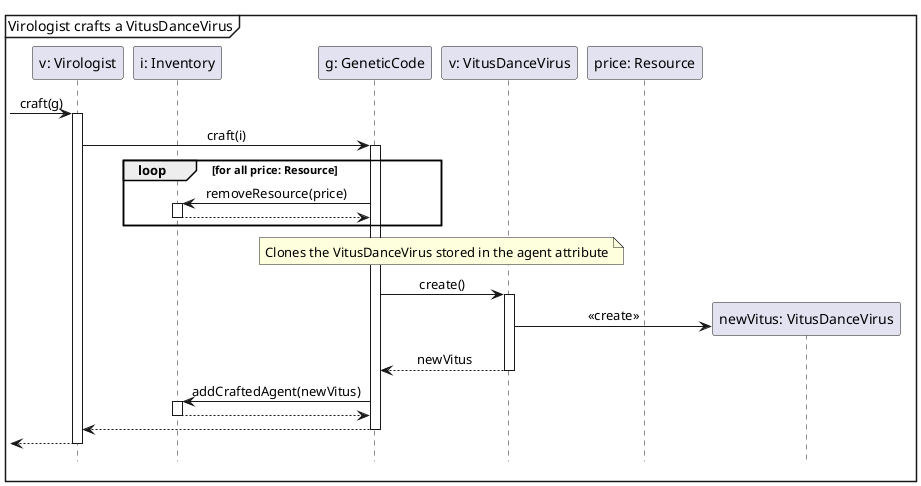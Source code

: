 @startuml
'https://plantuml.com/sequence-diagram

hide footbox
skinparam sequenceMessageAlign center

mainframe  Virologist crafts a VitusDanceVirus

participant "v: Virologist" as v
participant "i: Inventory" as i
participant "g: GeneticCode" as g
participant "v: VitusDanceVirus" as v1
participant "price: Resource"
participant "newVitus: VitusDanceVirus" as v2

-> v ++ : craft(g)
        v -> g ++ : craft(i)
            loop for all price: Resource
                g -> i ++ : removeResource(price)
                return
            end
            note over g, v1 : Clones the VitusDanceVirus stored in the agent attribute
            g -> v1 ++ : create()
                v1 -> v2 ** : <<create>>
            return newVitus
            g -> i ++ : addCraftedAgent(newVitus)
            return
        return
return

@enduml